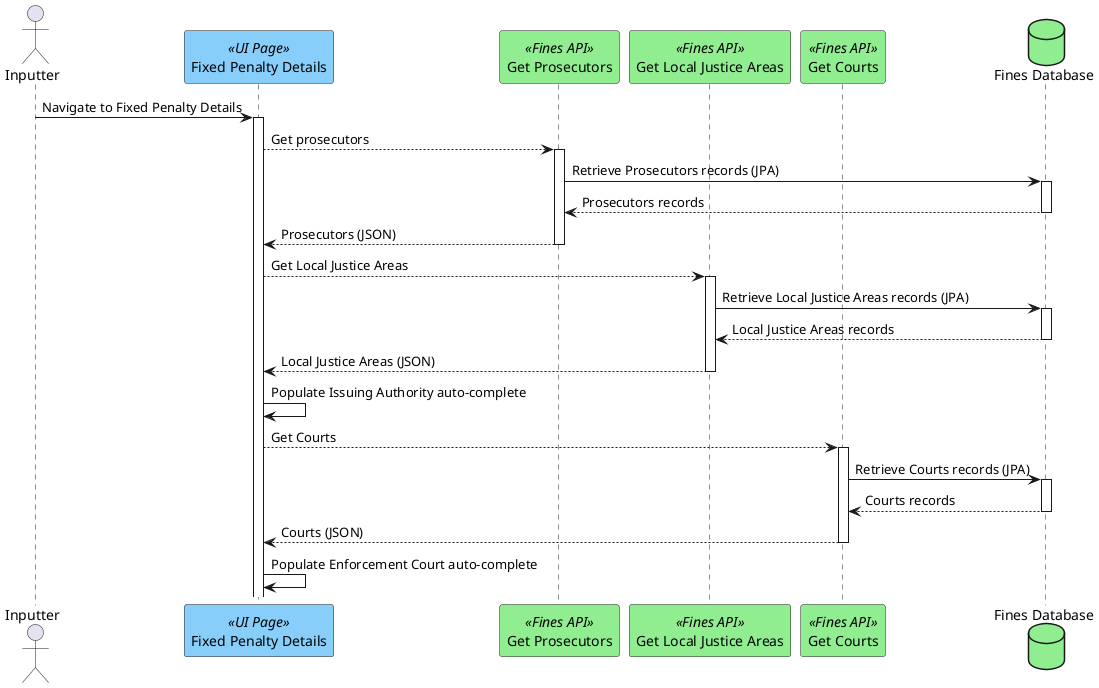 @startuml
actor "Inputter" as user
participant "Fixed Penalty Details" as fixedPenaltyDetails <<UI Page>> #lightskyblue
participant "Get Prosecutors" as prosecutors <<Fines API>> #lightgreen
participant "Get Local Justice Areas" as ljas <<Fines API>> #lightgreen
participant "Get Courts" as courts <<Fines API>> #lightgreen
database "Fines Database" as db #lightgreen

user -> fixedPenaltyDetails ++ : Navigate to Fixed Penalty Details
fixedPenaltyDetails --> prosecutors ++ : Get prosecutors
prosecutors -> db ++ : Retrieve Prosecutors records (JPA)
prosecutors <-- db -- : Prosecutors records
fixedPenaltyDetails <-- prosecutors -- : Prosecutors (JSON)
fixedPenaltyDetails --> ljas ++ : Get Local Justice Areas
ljas -> db ++ : Retrieve Local Justice Areas records (JPA)
ljas <-- db -- : Local Justice Areas records
fixedPenaltyDetails <-- ljas -- : Local Justice Areas (JSON)
fixedPenaltyDetails -> fixedPenaltyDetails : Populate Issuing Authority auto-complete
fixedPenaltyDetails --> courts ++ : Get Courts
courts -> db ++ : Retrieve Courts records (JPA)
courts <-- db -- : Courts records
fixedPenaltyDetails <-- courts -- : Courts (JSON)
fixedPenaltyDetails -> fixedPenaltyDetails : Populate Enforcement Court auto-complete

@enduml